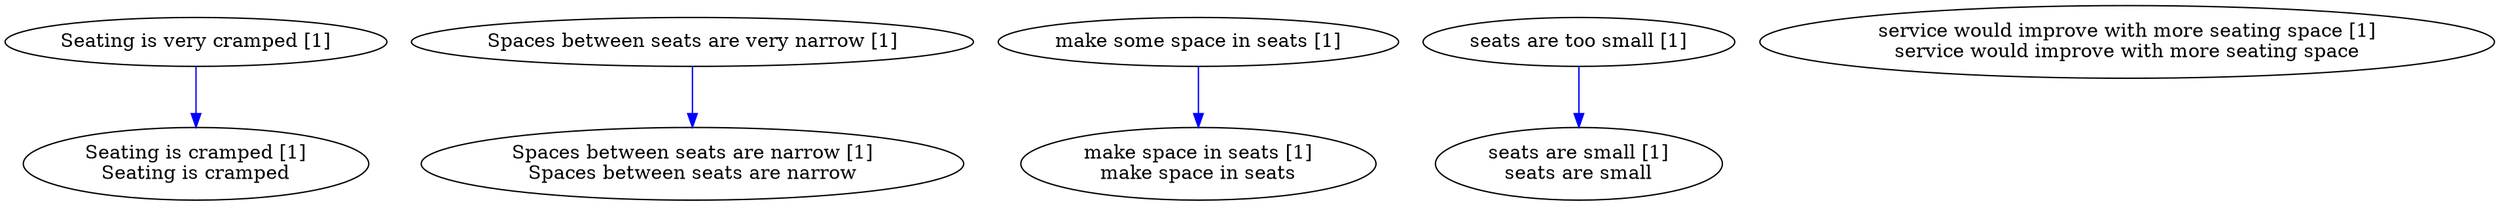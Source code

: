 digraph collapsedGraph {
"Seating is very cramped [1]""Seating is cramped [1]\nSeating is cramped""Spaces between seats are very narrow [1]""Spaces between seats are narrow [1]\nSpaces between seats are narrow""make some space in seats [1]""make space in seats [1]\nmake space in seats""seats are too small [1]""seats are small [1]\nseats are small""service would improve with more seating space [1]\nservice would improve with more seating space""Seating is very cramped [1]" -> "Seating is cramped [1]\nSeating is cramped" [color=blue]
"Spaces between seats are very narrow [1]" -> "Spaces between seats are narrow [1]\nSpaces between seats are narrow" [color=blue]
"make some space in seats [1]" -> "make space in seats [1]\nmake space in seats" [color=blue]
"seats are too small [1]" -> "seats are small [1]\nseats are small" [color=blue]
}